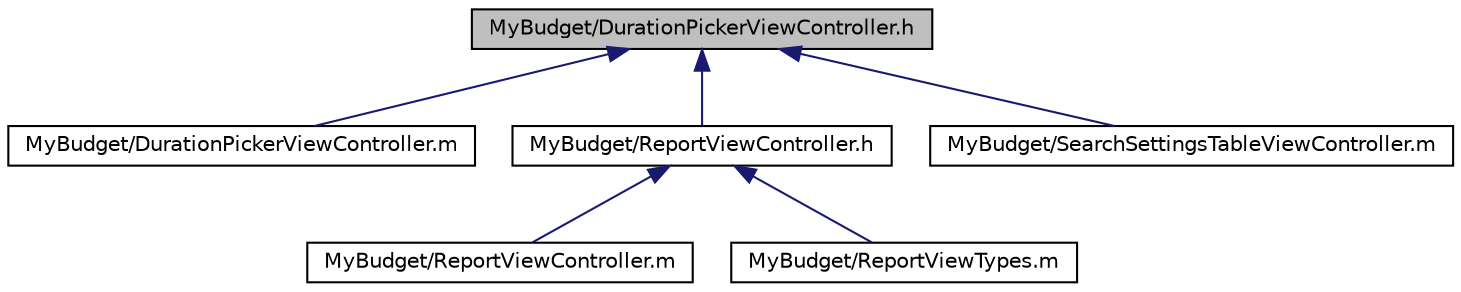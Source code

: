 digraph G
{
  edge [fontname="Helvetica",fontsize="10",labelfontname="Helvetica",labelfontsize="10"];
  node [fontname="Helvetica",fontsize="10",shape=record];
  Node1 [label="MyBudget/DurationPickerViewController.h",height=0.2,width=0.4,color="black", fillcolor="grey75", style="filled" fontcolor="black"];
  Node1 -> Node2 [dir=back,color="midnightblue",fontsize="10",style="solid",fontname="Helvetica"];
  Node2 [label="MyBudget/DurationPickerViewController.m",height=0.2,width=0.4,color="black", fillcolor="white", style="filled",URL="$_duration_picker_view_controller_8m.html"];
  Node1 -> Node3 [dir=back,color="midnightblue",fontsize="10",style="solid",fontname="Helvetica"];
  Node3 [label="MyBudget/ReportViewController.h",height=0.2,width=0.4,color="black", fillcolor="white", style="filled",URL="$_report_view_controller_8h.html"];
  Node3 -> Node4 [dir=back,color="midnightblue",fontsize="10",style="solid",fontname="Helvetica"];
  Node4 [label="MyBudget/ReportViewController.m",height=0.2,width=0.4,color="black", fillcolor="white", style="filled",URL="$_report_view_controller_8m.html"];
  Node3 -> Node5 [dir=back,color="midnightblue",fontsize="10",style="solid",fontname="Helvetica"];
  Node5 [label="MyBudget/ReportViewTypes.m",height=0.2,width=0.4,color="black", fillcolor="white", style="filled",URL="$_report_view_types_8m.html"];
  Node1 -> Node6 [dir=back,color="midnightblue",fontsize="10",style="solid",fontname="Helvetica"];
  Node6 [label="MyBudget/SearchSettingsTableViewController.m",height=0.2,width=0.4,color="black", fillcolor="white", style="filled",URL="$_search_settings_table_view_controller_8m.html"];
}
